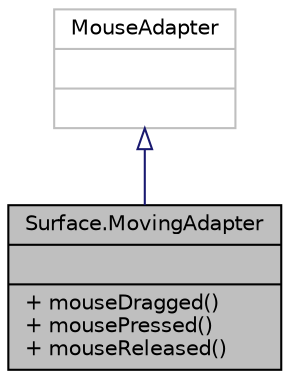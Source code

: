 digraph "Surface.MovingAdapter"
{
 // LATEX_PDF_SIZE
  edge [fontname="Helvetica",fontsize="10",labelfontname="Helvetica",labelfontsize="10"];
  node [fontname="Helvetica",fontsize="10",shape=record];
  Node1 [label="{Surface.MovingAdapter\n||+ mouseDragged()\l+ mousePressed()\l+ mouseReleased()\l}",height=0.2,width=0.4,color="black", fillcolor="grey75", style="filled", fontcolor="black",tooltip=" "];
  Node2 -> Node1 [dir="back",color="midnightblue",fontsize="10",style="solid",arrowtail="onormal",fontname="Helvetica"];
  Node2 [label="{MouseAdapter\n||}",height=0.2,width=0.4,color="grey75", fillcolor="white", style="filled",tooltip=" "];
}
